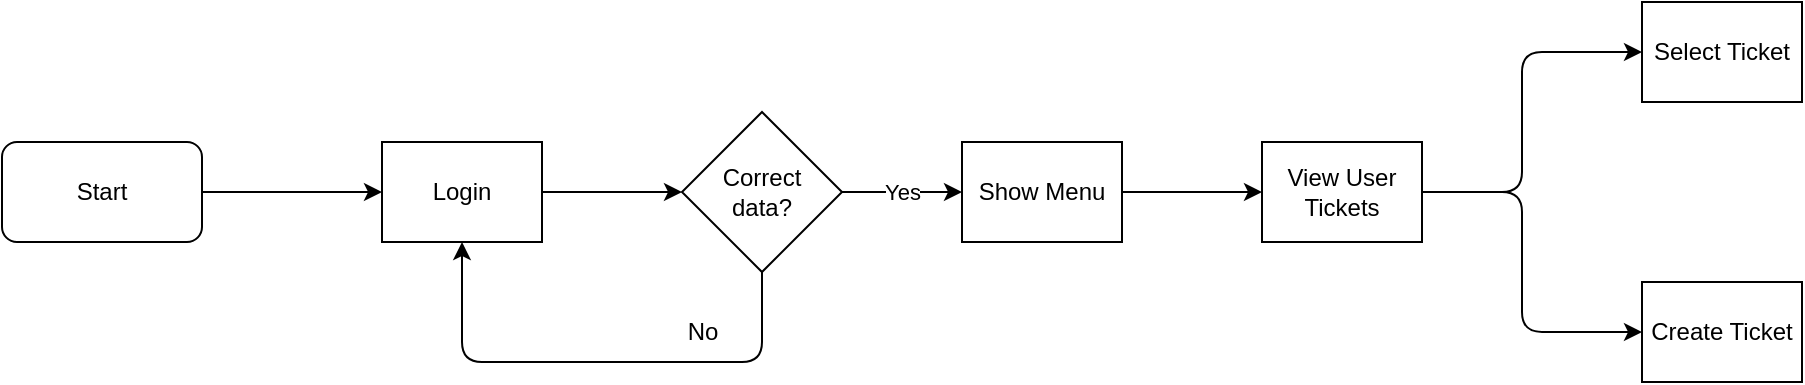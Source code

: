 <mxfile>
    <diagram id="WdK8Bmz-5TugutDqS2oP" name="Page-1">
        <mxGraphModel dx="1120" dy="552" grid="0" gridSize="10" guides="1" tooltips="1" connect="1" arrows="1" fold="1" page="0" pageScale="1" pageWidth="850" pageHeight="1100" math="0" shadow="0">
            <root>
                <mxCell id="0"/>
                <mxCell id="1" parent="0"/>
                <mxCell id="6" style="edgeStyle=none;html=1;entryX=0;entryY=0.5;entryDx=0;entryDy=0;" parent="1" source="2" target="3" edge="1">
                    <mxGeometry relative="1" as="geometry"/>
                </mxCell>
                <mxCell id="2" value="Start" style="rounded=1;whiteSpace=wrap;html=1;" parent="1" vertex="1">
                    <mxGeometry x="70" y="80" width="100" height="50" as="geometry"/>
                </mxCell>
                <mxCell id="7" style="edgeStyle=none;html=1;entryX=0;entryY=0.5;entryDx=0;entryDy=0;" parent="1" source="3" target="4" edge="1">
                    <mxGeometry relative="1" as="geometry"/>
                </mxCell>
                <mxCell id="3" value="Login" style="rounded=0;whiteSpace=wrap;html=1;" parent="1" vertex="1">
                    <mxGeometry x="260" y="80" width="80" height="50" as="geometry"/>
                </mxCell>
                <mxCell id="8" style="edgeStyle=none;html=1;entryX=0.5;entryY=1;entryDx=0;entryDy=0;" parent="1" source="4" target="3" edge="1">
                    <mxGeometry relative="1" as="geometry">
                        <Array as="points">
                            <mxPoint x="450" y="190"/>
                            <mxPoint x="300" y="190"/>
                        </Array>
                    </mxGeometry>
                </mxCell>
                <mxCell id="11" value="Yes" style="edgeStyle=none;html=1;entryX=0;entryY=0.5;entryDx=0;entryDy=0;" parent="1" source="4" target="10" edge="1">
                    <mxGeometry relative="1" as="geometry"/>
                </mxCell>
                <mxCell id="4" value="Correct &lt;br&gt;data?" style="rhombus;whiteSpace=wrap;html=1;" parent="1" vertex="1">
                    <mxGeometry x="410" y="65" width="80" height="80" as="geometry"/>
                </mxCell>
                <mxCell id="9" value="No" style="text;html=1;align=center;verticalAlign=middle;resizable=0;points=[];autosize=1;strokeColor=none;fillColor=none;" parent="1" vertex="1">
                    <mxGeometry x="400" y="160" width="40" height="30" as="geometry"/>
                </mxCell>
                <mxCell id="33" value="" style="edgeStyle=none;html=1;" parent="1" source="10" target="15" edge="1">
                    <mxGeometry relative="1" as="geometry"/>
                </mxCell>
                <mxCell id="10" value="Show Menu" style="rounded=0;whiteSpace=wrap;html=1;" parent="1" vertex="1">
                    <mxGeometry x="550" y="80" width="80" height="50" as="geometry"/>
                </mxCell>
                <mxCell id="12" value="Create Ticket" style="rounded=0;whiteSpace=wrap;html=1;" parent="1" vertex="1">
                    <mxGeometry x="890" y="150" width="80" height="50" as="geometry"/>
                </mxCell>
                <mxCell id="19" style="edgeStyle=none;html=1;entryX=0;entryY=0.5;entryDx=0;entryDy=0;exitX=1;exitY=0.5;exitDx=0;exitDy=0;" parent="1" source="15" target="18" edge="1">
                    <mxGeometry relative="1" as="geometry">
                        <Array as="points">
                            <mxPoint x="830" y="105"/>
                            <mxPoint x="830" y="35"/>
                        </Array>
                    </mxGeometry>
                </mxCell>
                <mxCell id="34" style="edgeStyle=none;html=1;exitX=1;exitY=0.5;exitDx=0;exitDy=0;entryX=0;entryY=0.5;entryDx=0;entryDy=0;" parent="1" source="15" target="12" edge="1">
                    <mxGeometry relative="1" as="geometry">
                        <Array as="points">
                            <mxPoint x="830" y="105"/>
                            <mxPoint x="830" y="175"/>
                        </Array>
                    </mxGeometry>
                </mxCell>
                <mxCell id="15" value="View User Tickets" style="rounded=0;whiteSpace=wrap;html=1;" parent="1" vertex="1">
                    <mxGeometry x="700" y="80" width="80" height="50" as="geometry"/>
                </mxCell>
                <mxCell id="18" value="Select Ticket" style="rounded=0;whiteSpace=wrap;html=1;" parent="1" vertex="1">
                    <mxGeometry x="890" y="10" width="80" height="50" as="geometry"/>
                </mxCell>
            </root>
        </mxGraphModel>
    </diagram>
</mxfile>